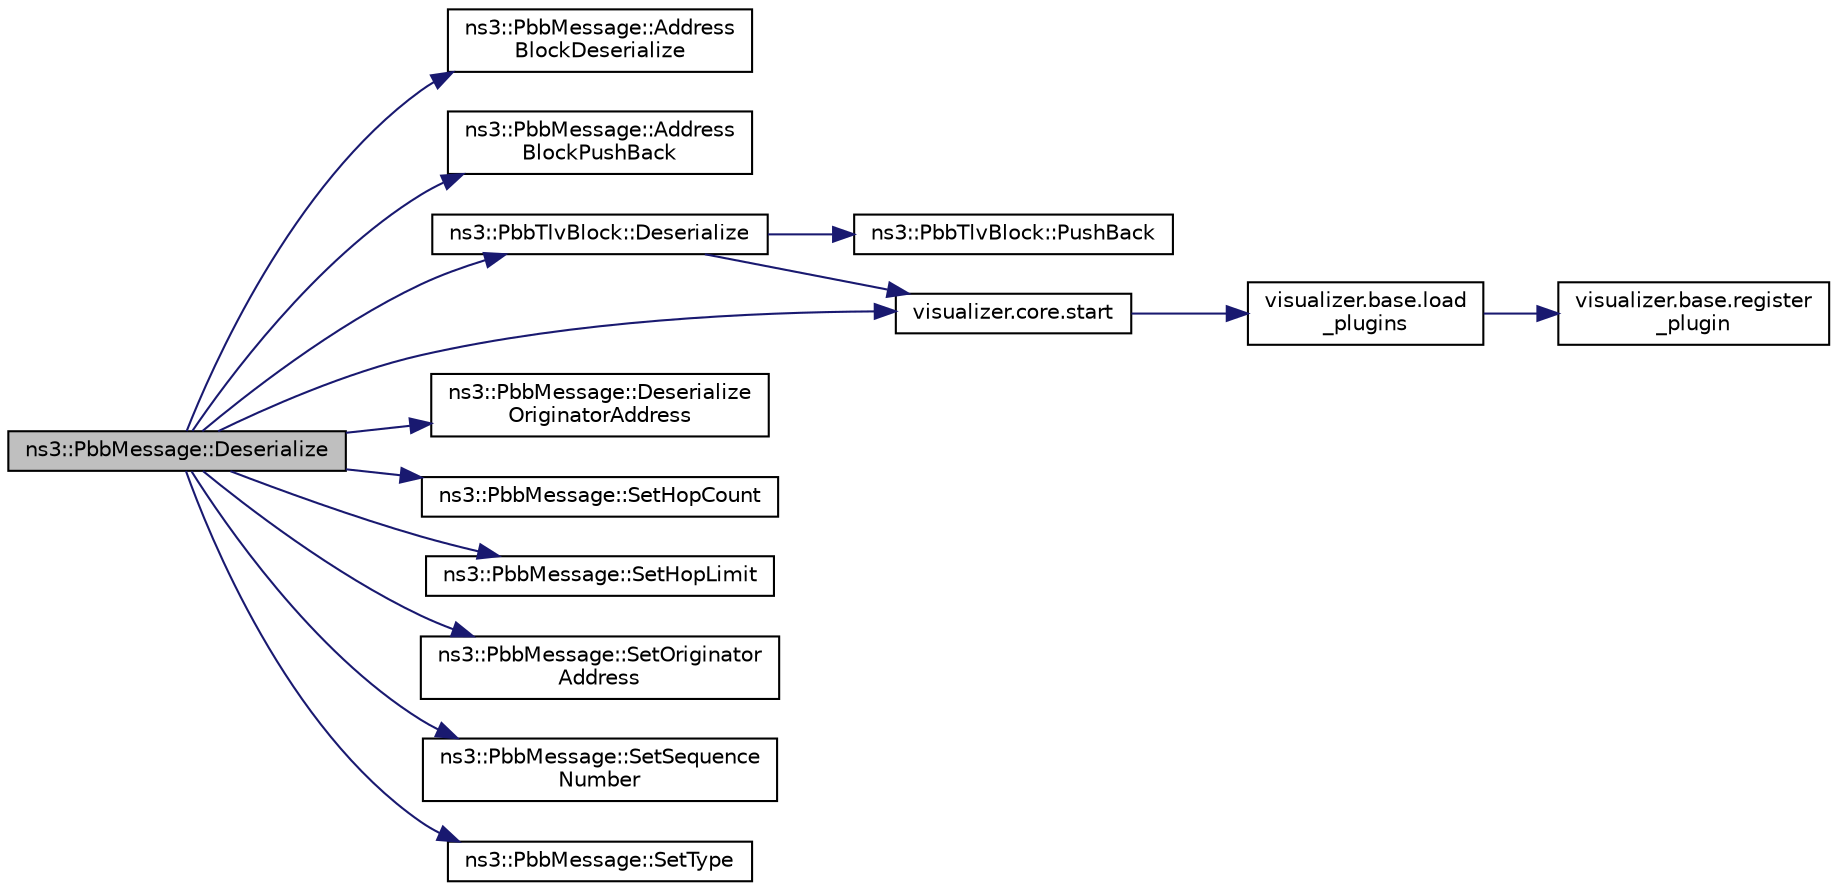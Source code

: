 digraph "ns3::PbbMessage::Deserialize"
{
 // LATEX_PDF_SIZE
  edge [fontname="Helvetica",fontsize="10",labelfontname="Helvetica",labelfontsize="10"];
  node [fontname="Helvetica",fontsize="10",shape=record];
  rankdir="LR";
  Node1 [label="ns3::PbbMessage::Deserialize",height=0.2,width=0.4,color="black", fillcolor="grey75", style="filled", fontcolor="black",tooltip="Deserializes a message from the specified buffer."];
  Node1 -> Node2 [color="midnightblue",fontsize="10",style="solid",fontname="Helvetica"];
  Node2 [label="ns3::PbbMessage::Address\lBlockDeserialize",height=0.2,width=0.4,color="black", fillcolor="white", style="filled",URL="$classns3_1_1_pbb_message.html#acb9c67d9575f1ecdd5d65a858018d636",tooltip="Deserialize an address block."];
  Node1 -> Node3 [color="midnightblue",fontsize="10",style="solid",fontname="Helvetica"];
  Node3 [label="ns3::PbbMessage::Address\lBlockPushBack",height=0.2,width=0.4,color="black", fillcolor="white", style="filled",URL="$classns3_1_1_pbb_message.html#a5f623bad2fb1adde7da885e1c92d5311",tooltip="Appends an address block to the front of this message."];
  Node1 -> Node4 [color="midnightblue",fontsize="10",style="solid",fontname="Helvetica"];
  Node4 [label="ns3::PbbTlvBlock::Deserialize",height=0.2,width=0.4,color="black", fillcolor="white", style="filled",URL="$classns3_1_1_pbb_tlv_block.html#acbc87f2a174253635e76f28bed9e1070",tooltip="Deserializes a block from the specified buffer."];
  Node4 -> Node5 [color="midnightblue",fontsize="10",style="solid",fontname="Helvetica"];
  Node5 [label="ns3::PbbTlvBlock::PushBack",height=0.2,width=0.4,color="black", fillcolor="white", style="filled",URL="$classns3_1_1_pbb_tlv_block.html#a12a1fe93a89afc8cf573e4beb17382f1",tooltip="Appends a TLV to the back of this block."];
  Node4 -> Node6 [color="midnightblue",fontsize="10",style="solid",fontname="Helvetica"];
  Node6 [label="visualizer.core.start",height=0.2,width=0.4,color="black", fillcolor="white", style="filled",URL="$namespacevisualizer_1_1core.html#a2a35e5d8a34af358b508dac8635754e0",tooltip=" "];
  Node6 -> Node7 [color="midnightblue",fontsize="10",style="solid",fontname="Helvetica"];
  Node7 [label="visualizer.base.load\l_plugins",height=0.2,width=0.4,color="black", fillcolor="white", style="filled",URL="$namespacevisualizer_1_1base.html#ad171497a5ff1afe0a73bedaebf35448f",tooltip=" "];
  Node7 -> Node8 [color="midnightblue",fontsize="10",style="solid",fontname="Helvetica"];
  Node8 [label="visualizer.base.register\l_plugin",height=0.2,width=0.4,color="black", fillcolor="white", style="filled",URL="$namespacevisualizer_1_1base.html#a6b0ffcff1e17ec4027496f50177e5b9e",tooltip=" "];
  Node1 -> Node9 [color="midnightblue",fontsize="10",style="solid",fontname="Helvetica"];
  Node9 [label="ns3::PbbMessage::Deserialize\lOriginatorAddress",height=0.2,width=0.4,color="black", fillcolor="white", style="filled",URL="$classns3_1_1_pbb_message.html#a85737f440933ba629489ac464c990df6",tooltip="Deserialize the originator address."];
  Node1 -> Node10 [color="midnightblue",fontsize="10",style="solid",fontname="Helvetica"];
  Node10 [label="ns3::PbbMessage::SetHopCount",height=0.2,width=0.4,color="black", fillcolor="white", style="filled",URL="$classns3_1_1_pbb_message.html#a882ec7e2e9a9dff6297152c196d54ce4",tooltip="Sets the current number of hops this message has traveled."];
  Node1 -> Node11 [color="midnightblue",fontsize="10",style="solid",fontname="Helvetica"];
  Node11 [label="ns3::PbbMessage::SetHopLimit",height=0.2,width=0.4,color="black", fillcolor="white", style="filled",URL="$classns3_1_1_pbb_message.html#a532a7e5e135f7491f8a84ab1dfadd28f",tooltip="Sets the maximum number of hops this message should travel."];
  Node1 -> Node12 [color="midnightblue",fontsize="10",style="solid",fontname="Helvetica"];
  Node12 [label="ns3::PbbMessage::SetOriginator\lAddress",height=0.2,width=0.4,color="black", fillcolor="white", style="filled",URL="$classns3_1_1_pbb_message.html#a52ac135a2bec53db5e8f46b8b8a25e7c",tooltip="Sets the address for the node that created this packet."];
  Node1 -> Node13 [color="midnightblue",fontsize="10",style="solid",fontname="Helvetica"];
  Node13 [label="ns3::PbbMessage::SetSequence\lNumber",height=0.2,width=0.4,color="black", fillcolor="white", style="filled",URL="$classns3_1_1_pbb_message.html#a8c24696ac67507afa03c9750daccc47d",tooltip="Sets the sequence number of this message."];
  Node1 -> Node14 [color="midnightblue",fontsize="10",style="solid",fontname="Helvetica"];
  Node14 [label="ns3::PbbMessage::SetType",height=0.2,width=0.4,color="black", fillcolor="white", style="filled",URL="$classns3_1_1_pbb_message.html#a4b3d1eaabd3e7412a46ac79bf3360dac",tooltip="Sets the type for this message."];
  Node1 -> Node6 [color="midnightblue",fontsize="10",style="solid",fontname="Helvetica"];
}
